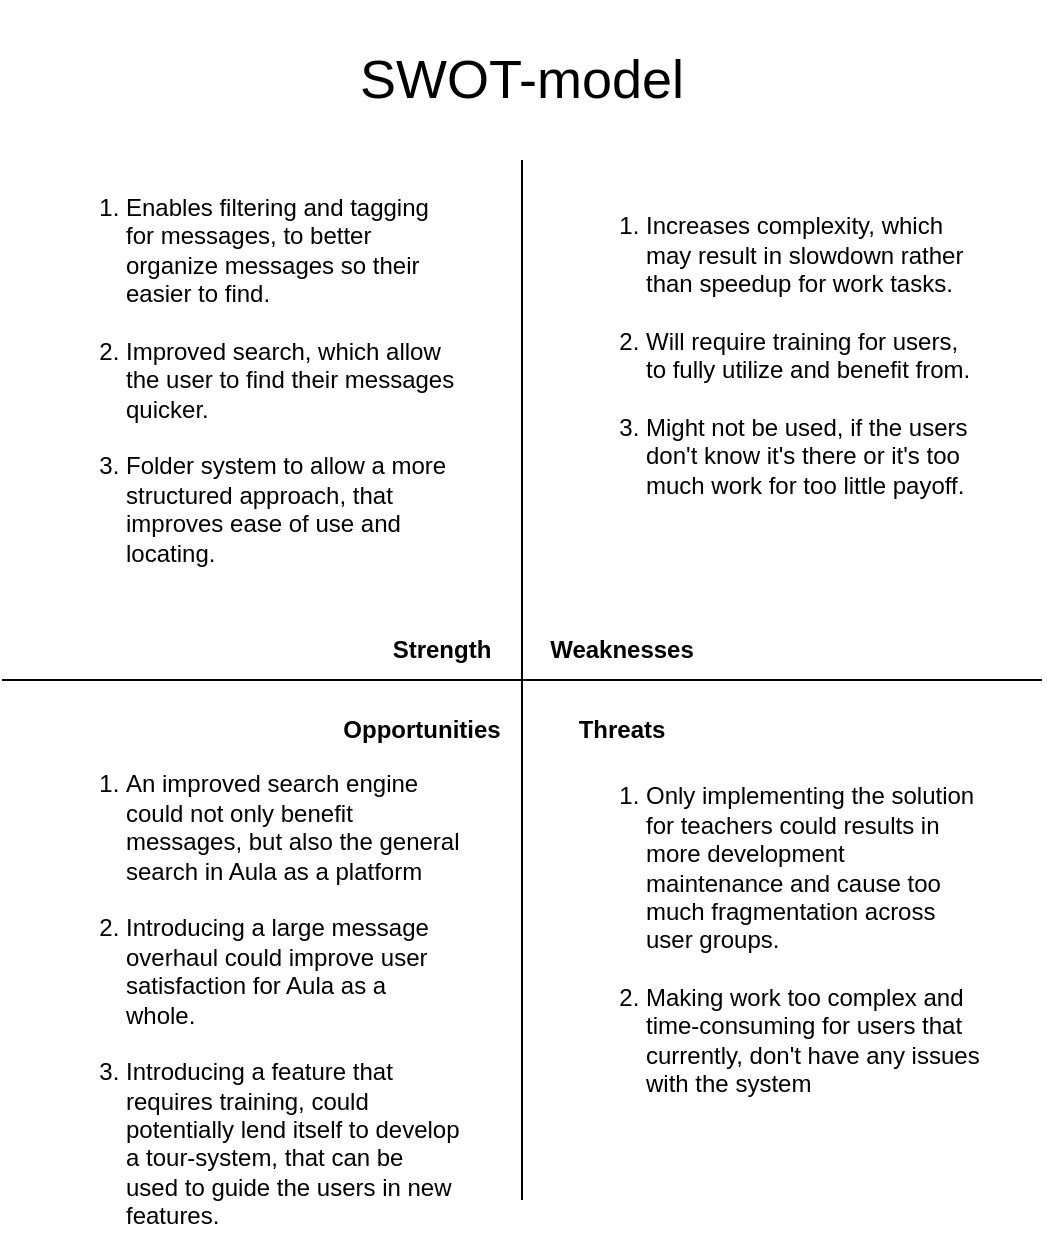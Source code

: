 <mxfile version="21.0.10" type="github"><diagram name="Page-1" id="OElpKPsofdZWFmdjWTgh"><mxGraphModel dx="2074" dy="1101" grid="1" gridSize="10" guides="1" tooltips="1" connect="1" arrows="1" fold="1" page="1" pageScale="1" pageWidth="827" pageHeight="1169" math="0" shadow="0"><root><mxCell id="0"/><mxCell id="1" parent="0"/><mxCell id="hp08pO25UqIXsyIamsw1-1" value="&lt;font style=&quot;font-size: 27px;&quot;&gt;SWOT-model&lt;/font&gt;" style="text;html=1;strokeColor=none;fillColor=none;align=center;verticalAlign=middle;whiteSpace=wrap;rounded=0;" vertex="1" parent="1"><mxGeometry x="280" y="20" width="200" height="80" as="geometry"/></mxCell><mxCell id="hp08pO25UqIXsyIamsw1-2" value="" style="endArrow=none;html=1;rounded=0;entryX=0.5;entryY=1;entryDx=0;entryDy=0;" edge="1" parent="1" target="hp08pO25UqIXsyIamsw1-1"><mxGeometry width="50" height="50" relative="1" as="geometry"><mxPoint x="380" y="620" as="sourcePoint"/><mxPoint x="380" y="140" as="targetPoint"/></mxGeometry></mxCell><mxCell id="hp08pO25UqIXsyIamsw1-3" value="" style="endArrow=none;html=1;rounded=0;" edge="1" parent="1"><mxGeometry width="50" height="50" relative="1" as="geometry"><mxPoint x="120" y="360" as="sourcePoint"/><mxPoint x="640" y="360" as="targetPoint"/></mxGeometry></mxCell><mxCell id="hp08pO25UqIXsyIamsw1-4" value="&lt;b&gt;Strength&lt;/b&gt;" style="text;html=1;strokeColor=none;fillColor=none;align=center;verticalAlign=middle;whiteSpace=wrap;rounded=0;" vertex="1" parent="1"><mxGeometry x="310" y="330" width="60" height="30" as="geometry"/></mxCell><mxCell id="hp08pO25UqIXsyIamsw1-5" value="&lt;b&gt;Weaknesses&lt;/b&gt;" style="text;html=1;strokeColor=none;fillColor=none;align=center;verticalAlign=middle;whiteSpace=wrap;rounded=0;" vertex="1" parent="1"><mxGeometry x="400" y="330" width="60" height="30" as="geometry"/></mxCell><mxCell id="hp08pO25UqIXsyIamsw1-6" value="&lt;b&gt;Opportunities&lt;/b&gt;" style="text;html=1;strokeColor=none;fillColor=none;align=center;verticalAlign=middle;whiteSpace=wrap;rounded=0;" vertex="1" parent="1"><mxGeometry x="300" y="370" width="60" height="30" as="geometry"/></mxCell><mxCell id="hp08pO25UqIXsyIamsw1-7" value="&lt;b&gt;Threats&lt;/b&gt;" style="text;html=1;strokeColor=none;fillColor=none;align=center;verticalAlign=middle;whiteSpace=wrap;rounded=0;" vertex="1" parent="1"><mxGeometry x="400" y="370" width="60" height="30" as="geometry"/></mxCell><mxCell id="hp08pO25UqIXsyIamsw1-26" value="&lt;ol&gt;&lt;li&gt;Enables filtering and tagging for messages, to better organize messages so their easier to find.&lt;br&gt;&lt;br&gt;&lt;/li&gt;&lt;li&gt;Improved search, which allow the user to find their messages quicker.&lt;br&gt;&lt;br&gt;&lt;/li&gt;&lt;li&gt;Folder system to allow a more structured approach, that improves ease of use and locating.&lt;/li&gt;&lt;/ol&gt;" style="text;html=1;strokeColor=none;fillColor=none;align=left;verticalAlign=middle;whiteSpace=wrap;rounded=0;" vertex="1" parent="1"><mxGeometry x="140" y="120" width="210" height="180" as="geometry"/></mxCell><mxCell id="hp08pO25UqIXsyIamsw1-27" value="&lt;ol&gt;&lt;li&gt;Increases complexity, which may result in slowdown rather than speedup for work tasks.&lt;br&gt;&lt;br&gt;&lt;/li&gt;&lt;li&gt;Will require training for users, to fully utilize and benefit from.&lt;br&gt;&lt;br&gt;&lt;/li&gt;&lt;li&gt;Might not be used, if the users don't know it's there or it's too much work for too little payoff.&lt;/li&gt;&lt;br&gt;&lt;/ol&gt;" style="text;html=1;strokeColor=none;fillColor=none;align=left;verticalAlign=middle;whiteSpace=wrap;rounded=0;" vertex="1" parent="1"><mxGeometry x="400" y="110" width="210" height="190" as="geometry"/></mxCell><mxCell id="hp08pO25UqIXsyIamsw1-30" value="&lt;ol&gt;&lt;li&gt;An improved search engine could not only benefit messages, but also the general search in Aula as a platform&lt;br&gt;&lt;br&gt;&lt;/li&gt;&lt;li&gt;Introducing a large message overhaul could improve user satisfaction for Aula as a whole.&lt;br&gt;&lt;br&gt;&lt;/li&gt;&lt;li&gt;Introducing a feature that requires training, could potentially lend itself to develop a tour-system, that can be used to guide the users in new features.&lt;/li&gt;&lt;/ol&gt;" style="text;html=1;strokeColor=none;fillColor=none;align=left;verticalAlign=middle;whiteSpace=wrap;rounded=0;" vertex="1" parent="1"><mxGeometry x="140" y="430" width="210" height="180" as="geometry"/></mxCell><mxCell id="hp08pO25UqIXsyIamsw1-31" value="&lt;ol&gt;&lt;li&gt;Only implementing the solution for teachers could results in more development maintenance and cause too much fragmentation across user groups.&lt;br&gt;&lt;br&gt;&lt;/li&gt;&lt;li&gt;Making work too complex and time-consuming for users that currently, don't have any issues with the system&amp;nbsp;&lt;/li&gt;&lt;/ol&gt;" style="text;html=1;strokeColor=none;fillColor=none;align=left;verticalAlign=middle;whiteSpace=wrap;rounded=0;" vertex="1" parent="1"><mxGeometry x="400" y="400" width="210" height="180" as="geometry"/></mxCell></root></mxGraphModel></diagram></mxfile>